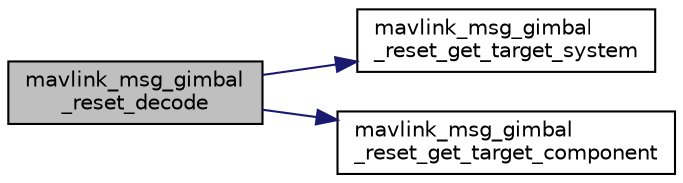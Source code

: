 digraph "mavlink_msg_gimbal_reset_decode"
{
 // INTERACTIVE_SVG=YES
  edge [fontname="Helvetica",fontsize="10",labelfontname="Helvetica",labelfontsize="10"];
  node [fontname="Helvetica",fontsize="10",shape=record];
  rankdir="LR";
  Node1 [label="mavlink_msg_gimbal\l_reset_decode",height=0.2,width=0.4,color="black", fillcolor="grey75", style="filled" fontcolor="black"];
  Node1 -> Node2 [color="midnightblue",fontsize="10",style="solid",fontname="Helvetica"];
  Node2 [label="mavlink_msg_gimbal\l_reset_get_target_system",height=0.2,width=0.4,color="black", fillcolor="white", style="filled",URL="$mavlink__msg__gimbal__reset_8h.html#acec4724c5e73e28503127c6b278354c2",tooltip="Send a gimbal_reset message. "];
  Node1 -> Node3 [color="midnightblue",fontsize="10",style="solid",fontname="Helvetica"];
  Node3 [label="mavlink_msg_gimbal\l_reset_get_target_component",height=0.2,width=0.4,color="black", fillcolor="white", style="filled",URL="$mavlink__msg__gimbal__reset_8h.html#a97d1e857ffcdb029e954f082d74a8970",tooltip="Get field target_component from gimbal_reset message. "];
}
